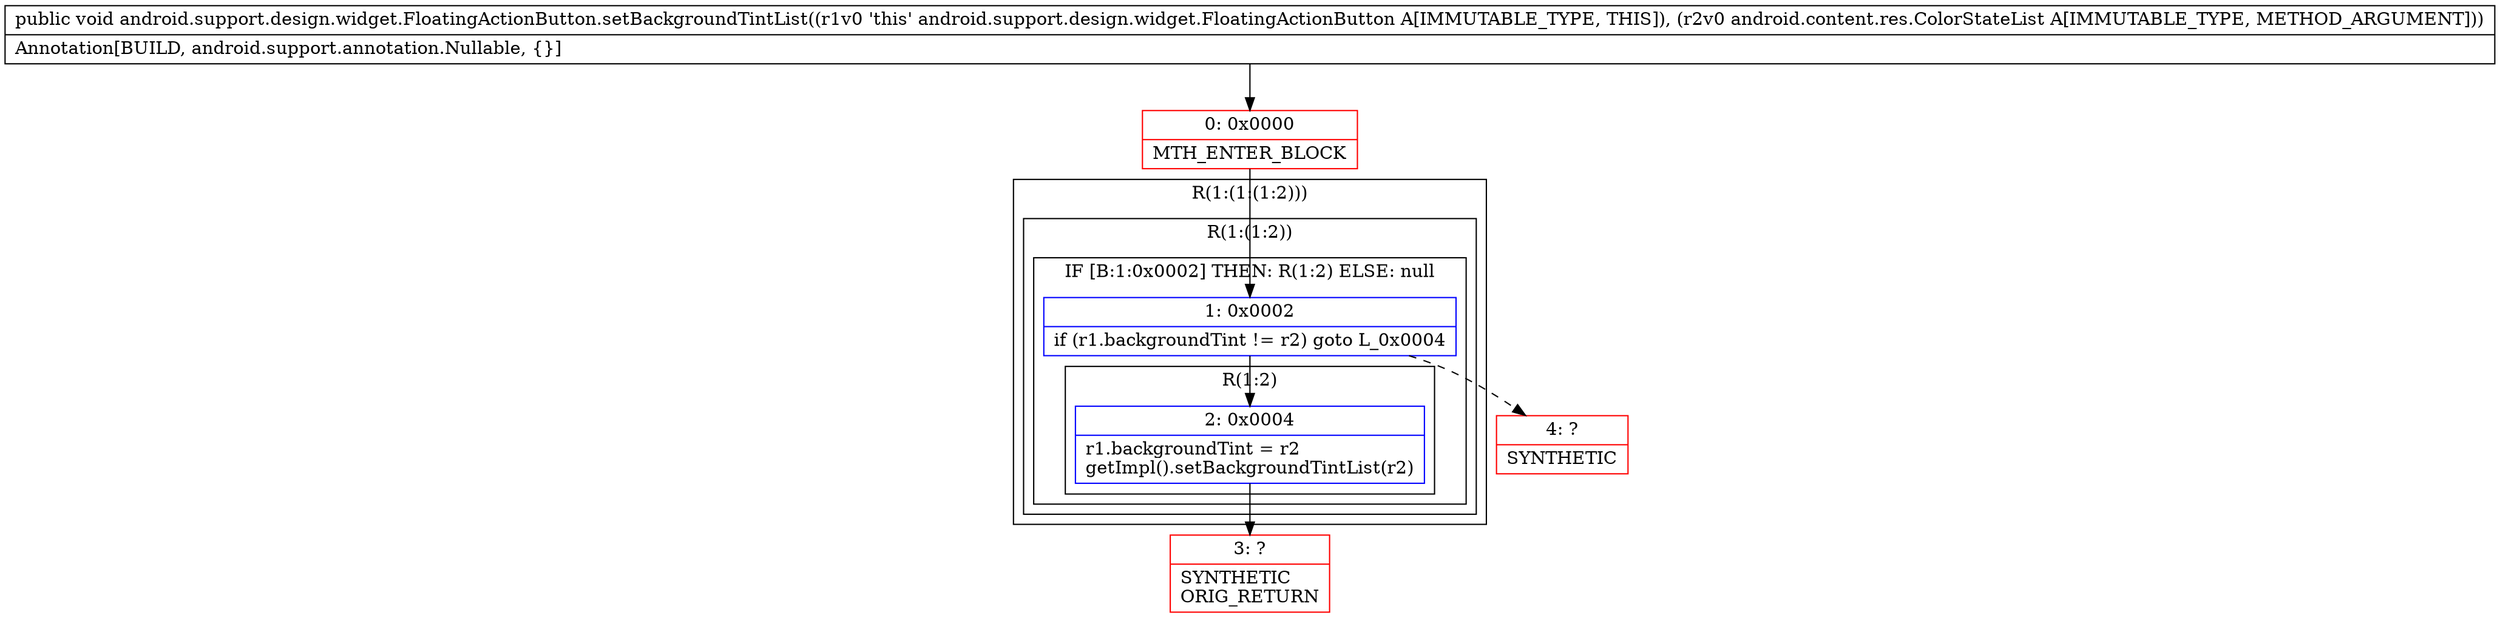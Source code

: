 digraph "CFG forandroid.support.design.widget.FloatingActionButton.setBackgroundTintList(Landroid\/content\/res\/ColorStateList;)V" {
subgraph cluster_Region_1055853987 {
label = "R(1:(1:(1:2)))";
node [shape=record,color=blue];
subgraph cluster_Region_335943702 {
label = "R(1:(1:2))";
node [shape=record,color=blue];
subgraph cluster_IfRegion_911379918 {
label = "IF [B:1:0x0002] THEN: R(1:2) ELSE: null";
node [shape=record,color=blue];
Node_1 [shape=record,label="{1\:\ 0x0002|if (r1.backgroundTint != r2) goto L_0x0004\l}"];
subgraph cluster_Region_2041194304 {
label = "R(1:2)";
node [shape=record,color=blue];
Node_2 [shape=record,label="{2\:\ 0x0004|r1.backgroundTint = r2\lgetImpl().setBackgroundTintList(r2)\l}"];
}
}
}
}
Node_0 [shape=record,color=red,label="{0\:\ 0x0000|MTH_ENTER_BLOCK\l}"];
Node_3 [shape=record,color=red,label="{3\:\ ?|SYNTHETIC\lORIG_RETURN\l}"];
Node_4 [shape=record,color=red,label="{4\:\ ?|SYNTHETIC\l}"];
MethodNode[shape=record,label="{public void android.support.design.widget.FloatingActionButton.setBackgroundTintList((r1v0 'this' android.support.design.widget.FloatingActionButton A[IMMUTABLE_TYPE, THIS]), (r2v0 android.content.res.ColorStateList A[IMMUTABLE_TYPE, METHOD_ARGUMENT]))  | Annotation[BUILD, android.support.annotation.Nullable, \{\}]\l}"];
MethodNode -> Node_0;
Node_1 -> Node_2;
Node_1 -> Node_4[style=dashed];
Node_2 -> Node_3;
Node_0 -> Node_1;
}

